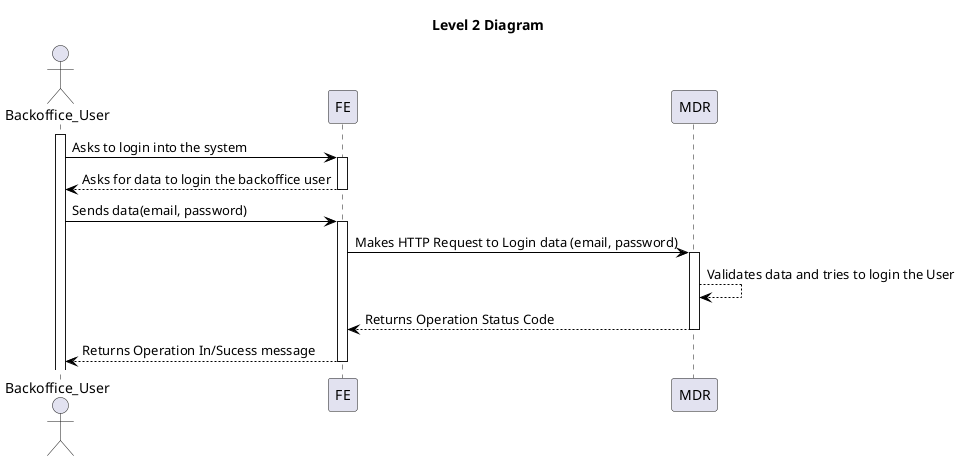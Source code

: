 @startuml level_2

title Level 2 Diagram

hide empty members
'skinparam Linetype ortho

skinparam class {
    BackgroundColor<<valueObject>> #D6EAF8
    BackgroundColor<<root>> #FDEBD0
    BackgroundColor<<service>> #D1F2EB
    BackgroundColor #FEF9E7
    ArrowColor Black
}

skinparam package {
    BackgroundColor #EBF5FB
}

actor Backoffice_User as BO
participant "FE" as FE
participant "MDR" as MDR

activate BO
BO -> FE: Asks to login into the system
activate FE
FE --> BO: Asks for data to login the backoffice user
deactivate FE
BO -> FE: Sends data(email, password)
activate FE
FE -> MDR: Makes HTTP Request to Login data (email, password)
activate MDR
MDR --> MDR: Validates data and tries to login the User
MDR --> FE: Returns Operation Status Code
deactivate MDR
FE --> BO: Returns Operation In/Sucess message
deactivate FE

@enduml